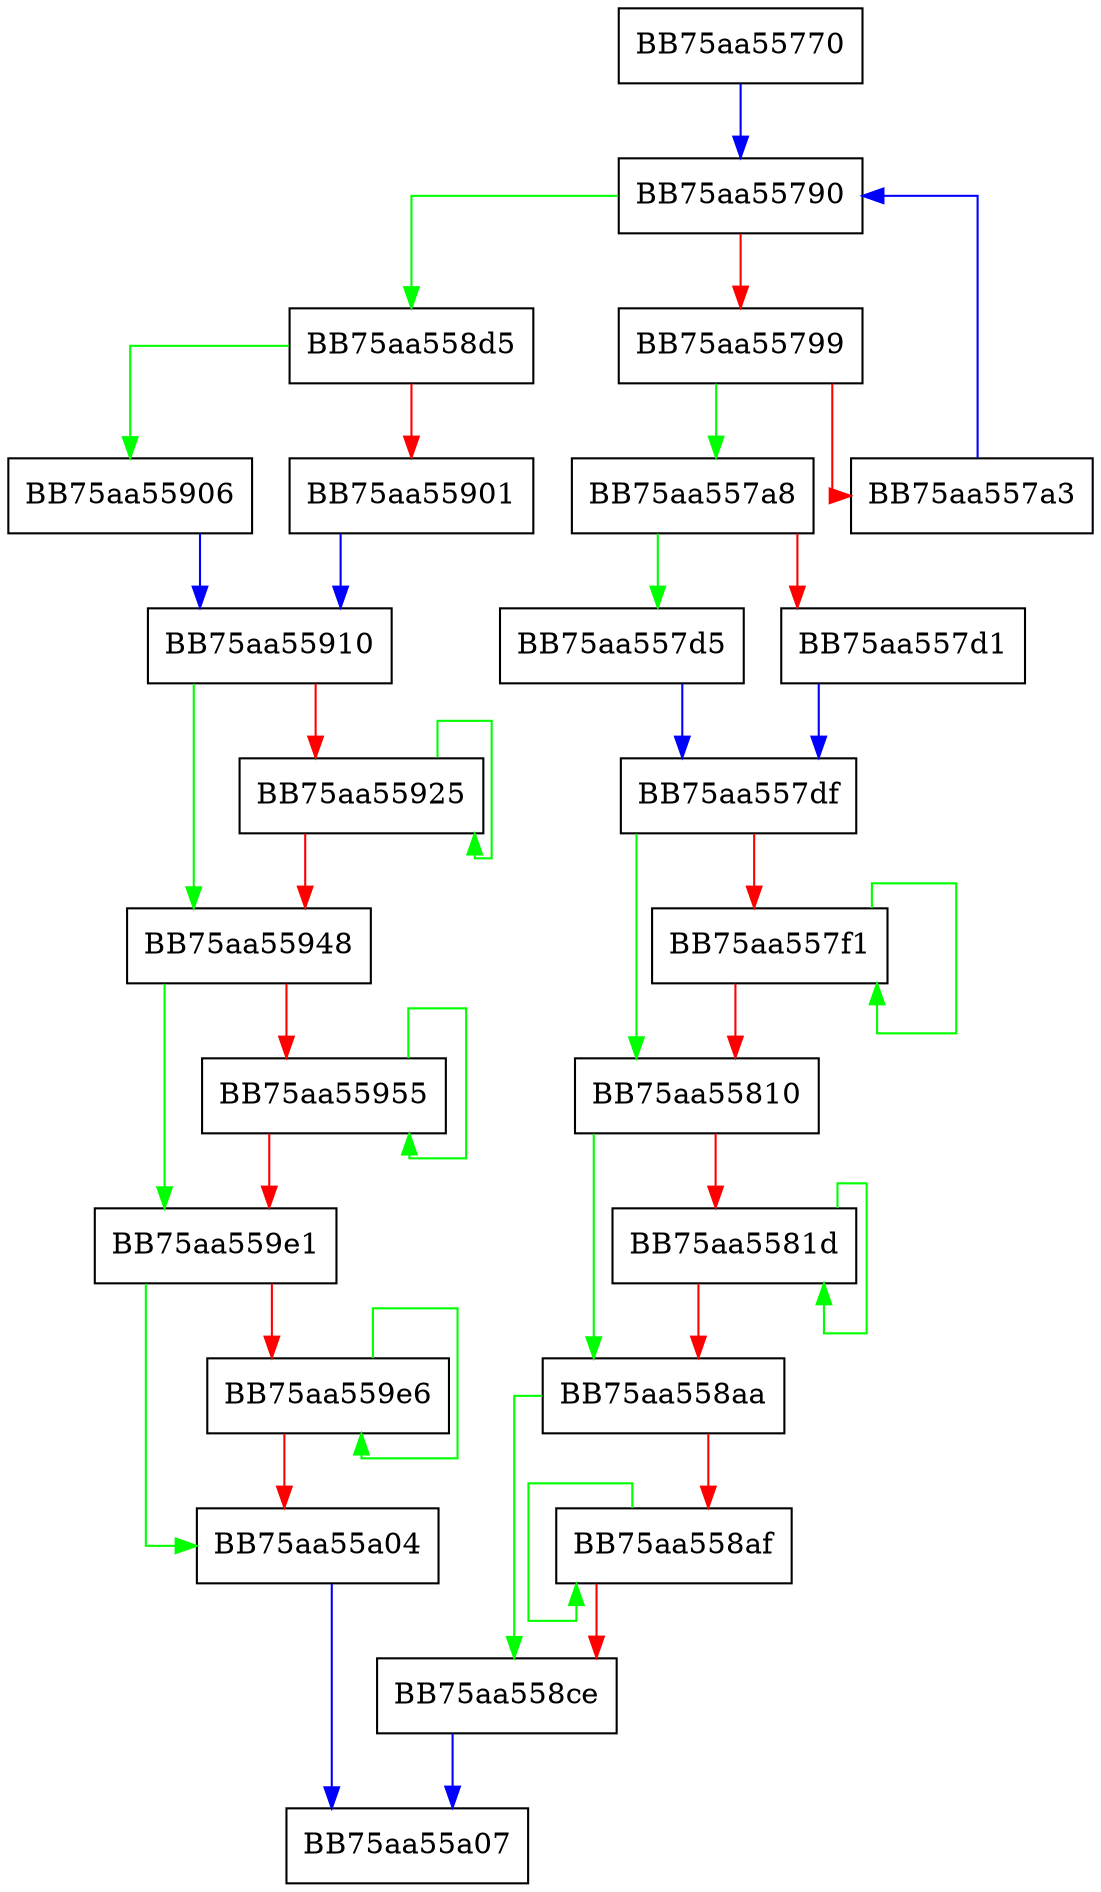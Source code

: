 digraph Analyze {
  node [shape="box"];
  graph [splines=ortho];
  BB75aa55770 -> BB75aa55790 [color="blue"];
  BB75aa55790 -> BB75aa558d5 [color="green"];
  BB75aa55790 -> BB75aa55799 [color="red"];
  BB75aa55799 -> BB75aa557a8 [color="green"];
  BB75aa55799 -> BB75aa557a3 [color="red"];
  BB75aa557a3 -> BB75aa55790 [color="blue"];
  BB75aa557a8 -> BB75aa557d5 [color="green"];
  BB75aa557a8 -> BB75aa557d1 [color="red"];
  BB75aa557d1 -> BB75aa557df [color="blue"];
  BB75aa557d5 -> BB75aa557df [color="blue"];
  BB75aa557df -> BB75aa55810 [color="green"];
  BB75aa557df -> BB75aa557f1 [color="red"];
  BB75aa557f1 -> BB75aa557f1 [color="green"];
  BB75aa557f1 -> BB75aa55810 [color="red"];
  BB75aa55810 -> BB75aa558aa [color="green"];
  BB75aa55810 -> BB75aa5581d [color="red"];
  BB75aa5581d -> BB75aa5581d [color="green"];
  BB75aa5581d -> BB75aa558aa [color="red"];
  BB75aa558aa -> BB75aa558ce [color="green"];
  BB75aa558aa -> BB75aa558af [color="red"];
  BB75aa558af -> BB75aa558af [color="green"];
  BB75aa558af -> BB75aa558ce [color="red"];
  BB75aa558ce -> BB75aa55a07 [color="blue"];
  BB75aa558d5 -> BB75aa55906 [color="green"];
  BB75aa558d5 -> BB75aa55901 [color="red"];
  BB75aa55901 -> BB75aa55910 [color="blue"];
  BB75aa55906 -> BB75aa55910 [color="blue"];
  BB75aa55910 -> BB75aa55948 [color="green"];
  BB75aa55910 -> BB75aa55925 [color="red"];
  BB75aa55925 -> BB75aa55925 [color="green"];
  BB75aa55925 -> BB75aa55948 [color="red"];
  BB75aa55948 -> BB75aa559e1 [color="green"];
  BB75aa55948 -> BB75aa55955 [color="red"];
  BB75aa55955 -> BB75aa55955 [color="green"];
  BB75aa55955 -> BB75aa559e1 [color="red"];
  BB75aa559e1 -> BB75aa55a04 [color="green"];
  BB75aa559e1 -> BB75aa559e6 [color="red"];
  BB75aa559e6 -> BB75aa559e6 [color="green"];
  BB75aa559e6 -> BB75aa55a04 [color="red"];
  BB75aa55a04 -> BB75aa55a07 [color="blue"];
}